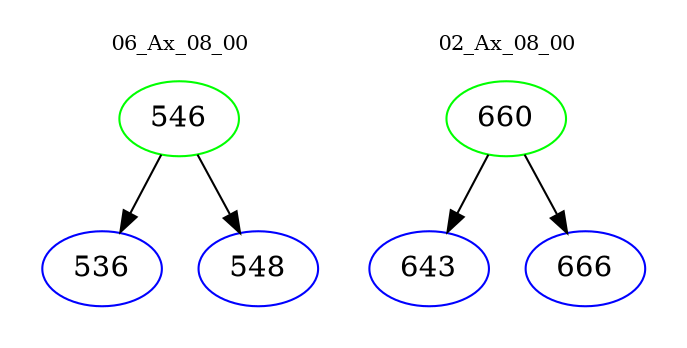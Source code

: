 digraph{
subgraph cluster_0 {
color = white
label = "06_Ax_08_00";
fontsize=10;
T0_546 [label="546", color="green"]
T0_546 -> T0_536 [color="black"]
T0_536 [label="536", color="blue"]
T0_546 -> T0_548 [color="black"]
T0_548 [label="548", color="blue"]
}
subgraph cluster_1 {
color = white
label = "02_Ax_08_00";
fontsize=10;
T1_660 [label="660", color="green"]
T1_660 -> T1_643 [color="black"]
T1_643 [label="643", color="blue"]
T1_660 -> T1_666 [color="black"]
T1_666 [label="666", color="blue"]
}
}
